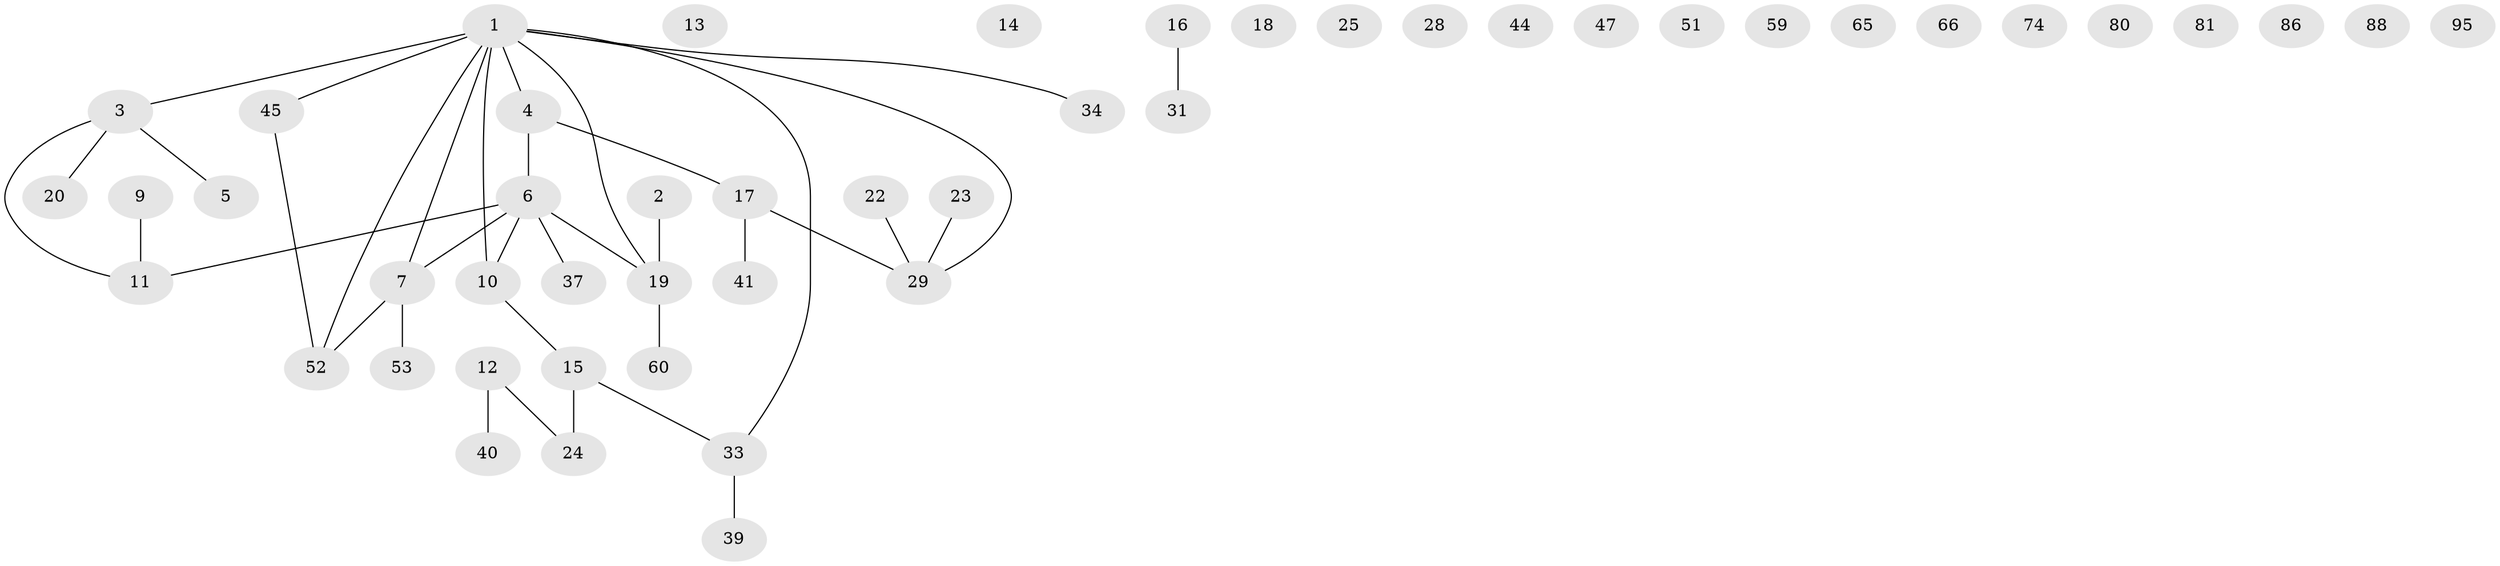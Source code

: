 // original degree distribution, {2: 0.28421052631578947, 1: 0.28421052631578947, 3: 0.12631578947368421, 4: 0.11578947368421053, 0: 0.16842105263157894, 5: 0.010526315789473684, 6: 0.010526315789473684}
// Generated by graph-tools (version 1.1) at 2025/16/03/04/25 18:16:32]
// undirected, 48 vertices, 37 edges
graph export_dot {
graph [start="1"]
  node [color=gray90,style=filled];
  1 [super="+32+8"];
  2;
  3 [super="+30"];
  4;
  5;
  6 [super="+35+68+36"];
  7 [super="+42"];
  9 [super="+76"];
  10 [super="+27+61"];
  11 [super="+55"];
  12 [super="+50"];
  13;
  14;
  15 [super="+49"];
  16;
  17 [super="+62+83"];
  18;
  19 [super="+48+26"];
  20;
  22 [super="+38"];
  23;
  24;
  25 [super="+77"];
  28;
  29 [super="+70+75"];
  31 [super="+85"];
  33 [super="+56+63+57"];
  34;
  37;
  39;
  40 [super="+58"];
  41;
  44;
  45 [super="+89"];
  47;
  51;
  52;
  53;
  59;
  60;
  65;
  66;
  74;
  80;
  81;
  86;
  88;
  95;
  1 -- 10;
  1 -- 3;
  1 -- 34;
  1 -- 4;
  1 -- 7;
  1 -- 45;
  1 -- 52;
  1 -- 29;
  1 -- 19;
  1 -- 33;
  2 -- 19;
  3 -- 20;
  3 -- 5;
  3 -- 11;
  4 -- 17;
  4 -- 6;
  6 -- 19 [weight=2];
  6 -- 37;
  6 -- 10;
  6 -- 7;
  6 -- 11;
  7 -- 52;
  7 -- 53;
  9 -- 11;
  10 -- 15;
  12 -- 40;
  12 -- 24;
  15 -- 33;
  15 -- 24;
  16 -- 31;
  17 -- 29;
  17 -- 41;
  19 -- 60;
  22 -- 29;
  23 -- 29;
  33 -- 39;
  45 -- 52;
}
